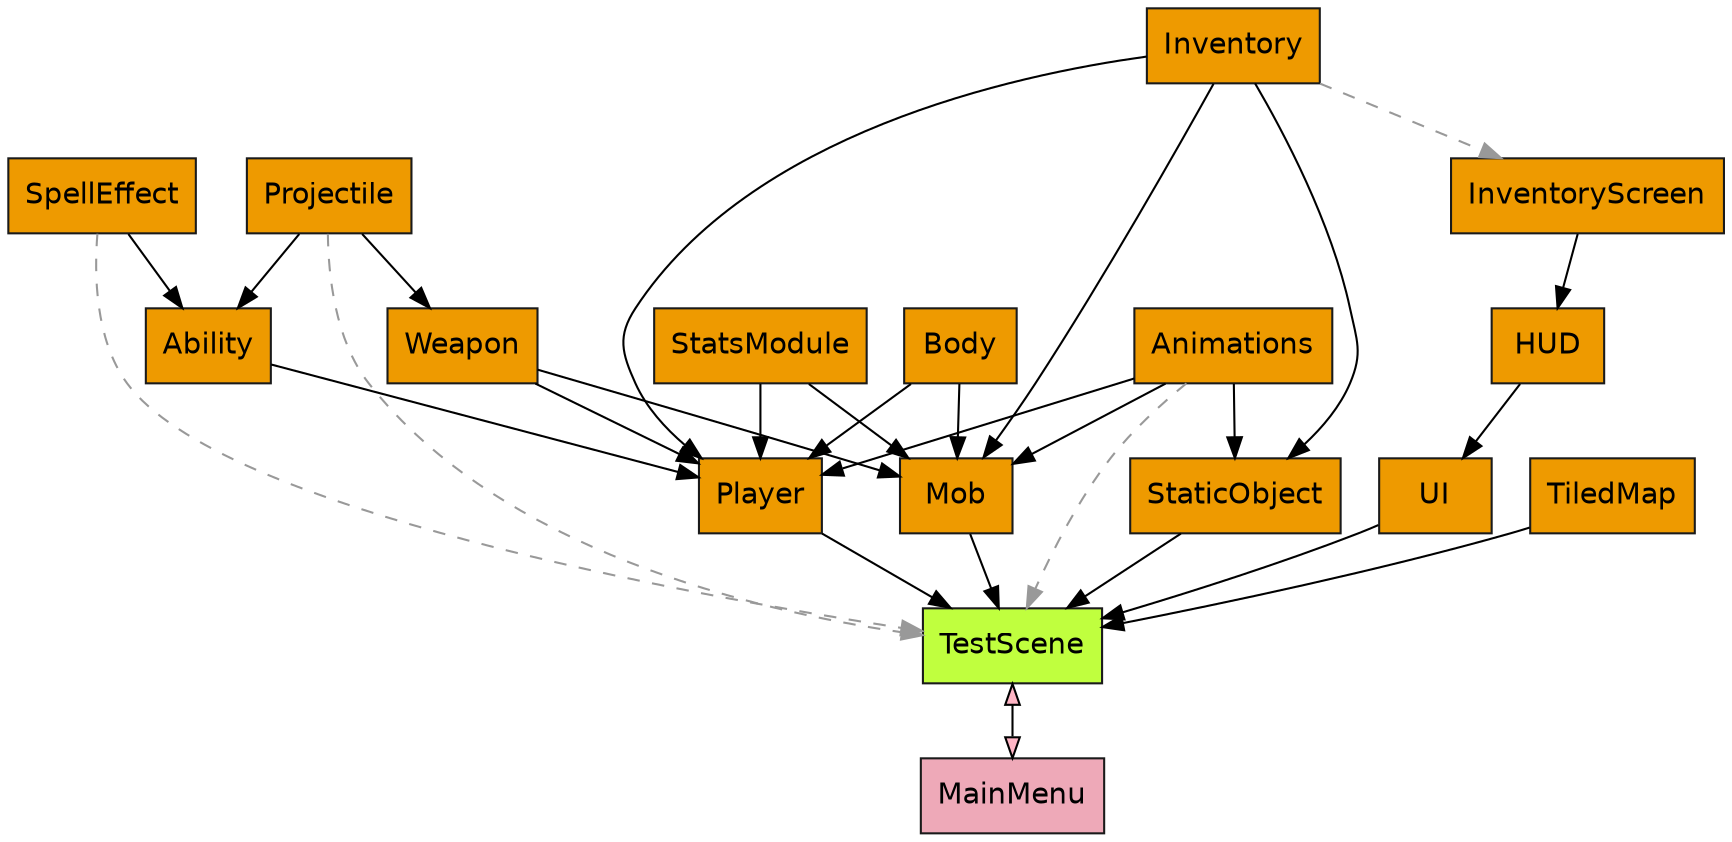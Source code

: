 digraph {
    graph [fontname="helvetica", fillcolor="orange2"]
    node [
        shape="box",
        fontname="helvetica",
        style=filled,
        fillcolor="orange2", color="grey10"
    ]
    # label="Scene instancing layout"
    root[label="TestScene", fillcolor="olivedrab1"]
    MainMenu[fillcolor="pink2"]
    Body -> Player -> root
    Body -> Mob -> root
    Weapon -> Mob
	Weapon -> Player
    InventoryScreen -> HUD
    Inventory -> StaticObject
    Inventory -> InventoryScreen [color="grey60", style=dashed]
    Inventory -> Player
    Inventory -> Mob
    Ability -> Player
    StatsModule -> Player
    StatsModule -> Mob
    Animations -> Player
    Animations -> Mob
    Animations -> StaticObject
    Animations -> root [color="grey60", style=dashed]
    TiledMap -> root
    HUD -> UI -> root
    StaticObject -> root
    Projectile -> Weapon
    Projectile -> Ability
    SpellEffect -> Ability
    Projectile -> root [color="grey60", style=dashed]
    SpellEffect -> root [color="grey60", style=dashed]
    root -> MainMenu [dir=both, fillcolor="pink1"]
}
